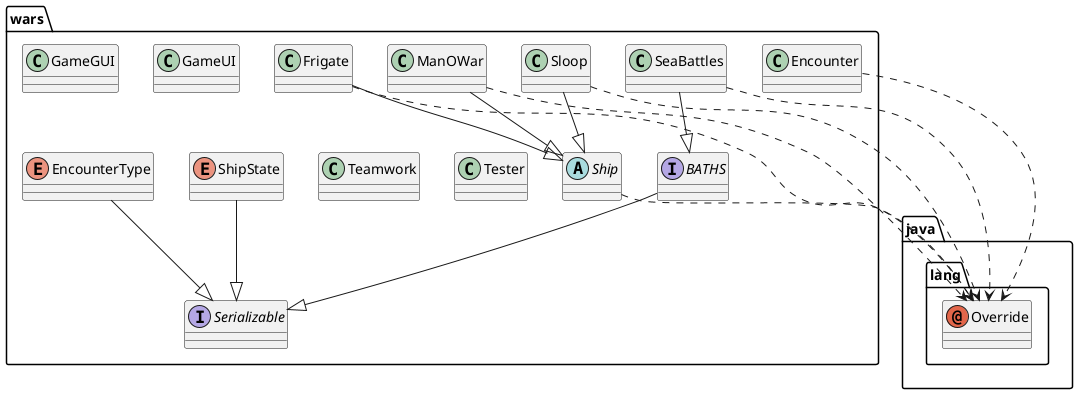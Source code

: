 @startuml
abstract class wars.Ship
annotation java.lang.Override
class wars.Encounter
class wars.Frigate
class wars.GameGUI
class wars.GameUI
class wars.ManOWar
class wars.SeaBattles
class wars.Sloop
class wars.Teamwork
class wars.Tester
enum wars.EncounterType
enum wars.ShipState
interface wars.BATHS
interface wars.Serializable
wars.Ship ..> java.lang.Override
wars.Encounter ..> java.lang.Override
wars.Frigate --|> wars.Ship
wars.Frigate ..> java.lang.Override
wars.ManOWar --|> wars.Ship
wars.ManOWar ..> java.lang.Override
wars.SeaBattles ..> java.lang.Override
wars.SeaBattles --|> wars.BATHS
wars.Sloop --|> wars.Ship
wars.Sloop ..> java.lang.Override
wars.EncounterType --|> wars.Serializable
wars.ShipState --|> wars.Serializable
wars.BATHS --|> wars.Serializable
@enduml